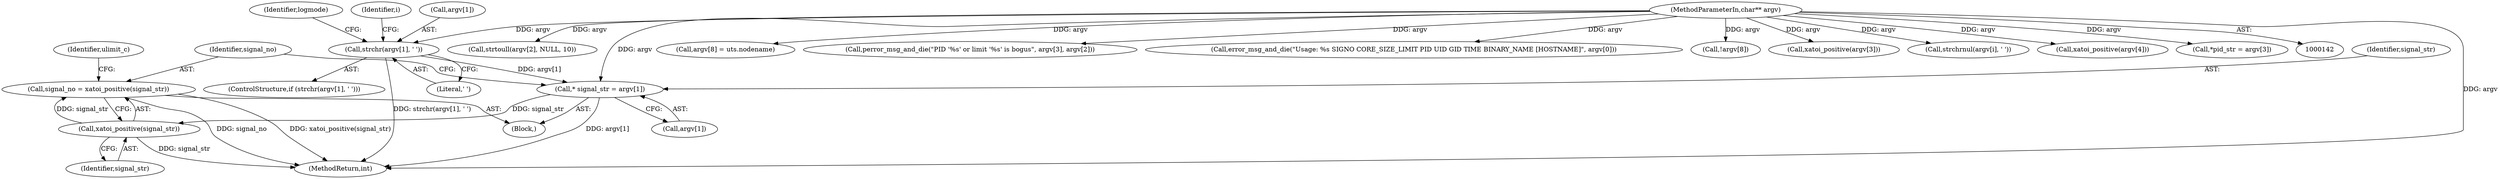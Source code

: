 digraph "0_abrt_80408e9e24a1c10f85fd969e1853e0f192157f92_0@API" {
"1000263" [label="(Call,signal_no = xatoi_positive(signal_str))"];
"1000265" [label="(Call,xatoi_positive(signal_str))"];
"1000257" [label="(Call,* signal_str = argv[1])"];
"1000177" [label="(Call,strchr(argv[1], ' '))"];
"1000144" [label="(MethodParameterIn,char** argv)"];
"1000258" [label="(Identifier,signal_str)"];
"1000177" [label="(Call,strchr(argv[1], ' '))"];
"1000270" [label="(Call,strtoull(argv[2], NULL, 10))"];
"1000354" [label="(Call,argv[8] = uts.nodename)"];
"1000181" [label="(Literal,' ')"];
"1000321" [label="(Call,perror_msg_and_die(\"PID '%s' or limit '%s' is bogus\", argv[3], argv[2]))"];
"1000265" [label="(Call,xatoi_positive(signal_str))"];
"1000145" [label="(Block,)"];
"1000171" [label="(Call,error_msg_and_die(\"Usage: %s SIGNO CORE_SIZE_LIMIT PID UID GID TIME BINARY_NAME [HOSTNAME]\", argv[0]))"];
"1000144" [label="(MethodParameterIn,char** argv)"];
"1000204" [label="(Identifier,logmode)"];
"1000269" [label="(Identifier,ulimit_c)"];
"1001180" [label="(MethodReturn,int)"];
"1000263" [label="(Call,signal_no = xatoi_positive(signal_str))"];
"1000176" [label="(ControlStructure,if (strchr(argv[1], ' ')))"];
"1000346" [label="(Call,!argv[8])"];
"1000257" [label="(Call,* signal_str = argv[1])"];
"1000303" [label="(Call,xatoi_positive(argv[3]))"];
"1000266" [label="(Identifier,signal_str)"];
"1000196" [label="(Call,strchrnul(argv[i], ' '))"];
"1000186" [label="(Identifier,i)"];
"1000259" [label="(Call,argv[1])"];
"1000178" [label="(Call,argv[1])"];
"1000310" [label="(Call,xatoi_positive(argv[4]))"];
"1000264" [label="(Identifier,signal_no)"];
"1000295" [label="(Call,*pid_str = argv[3])"];
"1000263" -> "1000145"  [label="AST: "];
"1000263" -> "1000265"  [label="CFG: "];
"1000264" -> "1000263"  [label="AST: "];
"1000265" -> "1000263"  [label="AST: "];
"1000269" -> "1000263"  [label="CFG: "];
"1000263" -> "1001180"  [label="DDG: xatoi_positive(signal_str)"];
"1000263" -> "1001180"  [label="DDG: signal_no"];
"1000265" -> "1000263"  [label="DDG: signal_str"];
"1000265" -> "1000266"  [label="CFG: "];
"1000266" -> "1000265"  [label="AST: "];
"1000265" -> "1001180"  [label="DDG: signal_str"];
"1000257" -> "1000265"  [label="DDG: signal_str"];
"1000257" -> "1000145"  [label="AST: "];
"1000257" -> "1000259"  [label="CFG: "];
"1000258" -> "1000257"  [label="AST: "];
"1000259" -> "1000257"  [label="AST: "];
"1000264" -> "1000257"  [label="CFG: "];
"1000257" -> "1001180"  [label="DDG: argv[1]"];
"1000177" -> "1000257"  [label="DDG: argv[1]"];
"1000144" -> "1000257"  [label="DDG: argv"];
"1000177" -> "1000176"  [label="AST: "];
"1000177" -> "1000181"  [label="CFG: "];
"1000178" -> "1000177"  [label="AST: "];
"1000181" -> "1000177"  [label="AST: "];
"1000186" -> "1000177"  [label="CFG: "];
"1000204" -> "1000177"  [label="CFG: "];
"1000177" -> "1001180"  [label="DDG: strchr(argv[1], ' ')"];
"1000144" -> "1000177"  [label="DDG: argv"];
"1000144" -> "1000142"  [label="AST: "];
"1000144" -> "1001180"  [label="DDG: argv"];
"1000144" -> "1000171"  [label="DDG: argv"];
"1000144" -> "1000196"  [label="DDG: argv"];
"1000144" -> "1000270"  [label="DDG: argv"];
"1000144" -> "1000295"  [label="DDG: argv"];
"1000144" -> "1000303"  [label="DDG: argv"];
"1000144" -> "1000310"  [label="DDG: argv"];
"1000144" -> "1000321"  [label="DDG: argv"];
"1000144" -> "1000346"  [label="DDG: argv"];
"1000144" -> "1000354"  [label="DDG: argv"];
}
